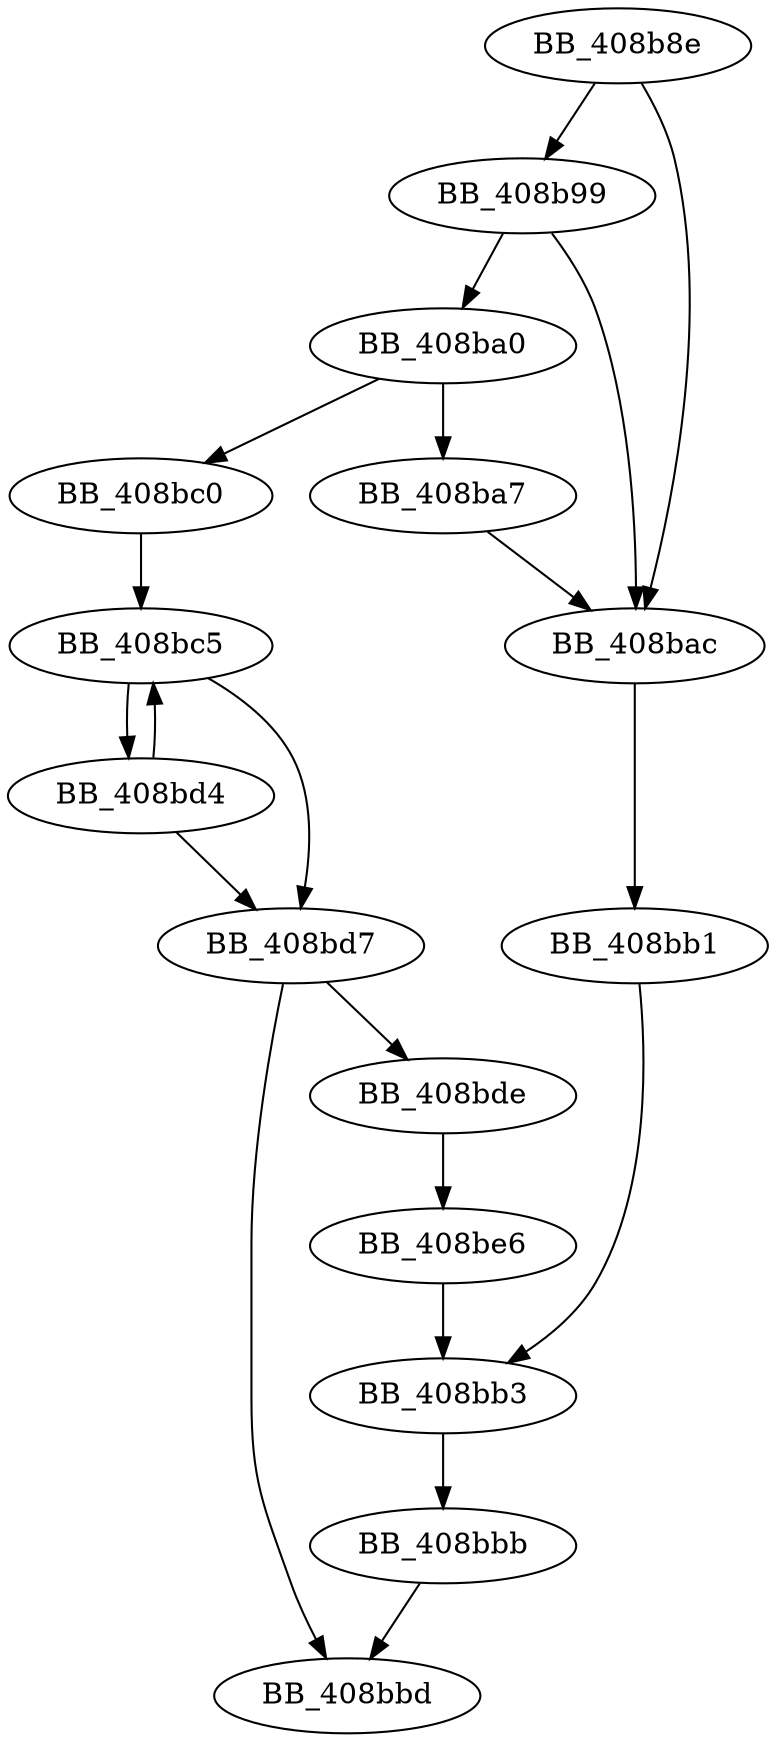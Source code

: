 DiGraph _wcscpy_s{
BB_408b8e->BB_408b99
BB_408b8e->BB_408bac
BB_408b99->BB_408ba0
BB_408b99->BB_408bac
BB_408ba0->BB_408ba7
BB_408ba0->BB_408bc0
BB_408ba7->BB_408bac
BB_408bac->BB_408bb1
BB_408bb1->BB_408bb3
BB_408bb3->BB_408bbb
BB_408bbb->BB_408bbd
BB_408bc0->BB_408bc5
BB_408bc5->BB_408bd4
BB_408bc5->BB_408bd7
BB_408bd4->BB_408bc5
BB_408bd4->BB_408bd7
BB_408bd7->BB_408bbd
BB_408bd7->BB_408bde
BB_408bde->BB_408be6
BB_408be6->BB_408bb3
}
